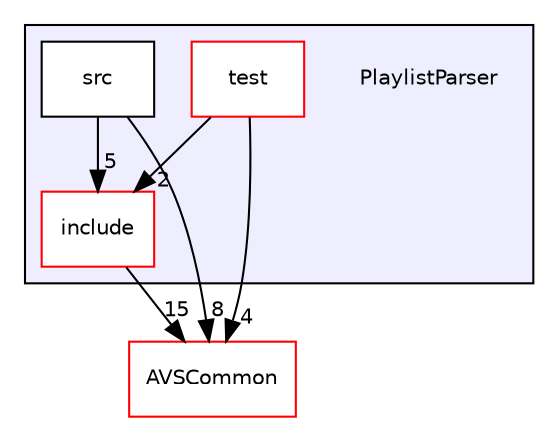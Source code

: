 digraph "/avs-cpp-sdk-tools/cm/autoCM_publicRepo/avs-device-sdk/PlaylistParser" {
  compound=true
  node [ fontsize="10", fontname="Helvetica"];
  edge [ labelfontsize="10", labelfontname="Helvetica"];
  subgraph clusterdir_655fbec917b1f23289d3ed8ec9803bf1 {
    graph [ bgcolor="#eeeeff", pencolor="black", label="" URL="dir_655fbec917b1f23289d3ed8ec9803bf1.html"];
    dir_655fbec917b1f23289d3ed8ec9803bf1 [shape=plaintext label="PlaylistParser"];
    dir_057ee5c37ac9c880ef5f0b623529f2e3 [shape=box label="include" color="red" fillcolor="white" style="filled" URL="dir_057ee5c37ac9c880ef5f0b623529f2e3.html"];
    dir_625880adbff518e99f53035dcc4daae5 [shape=box label="src" color="black" fillcolor="white" style="filled" URL="dir_625880adbff518e99f53035dcc4daae5.html"];
    dir_a53c2cb537b7e7636764989c8305debb [shape=box label="test" color="red" fillcolor="white" style="filled" URL="dir_a53c2cb537b7e7636764989c8305debb.html"];
  }
  dir_13e65effb2bde530b17b3d5eefcd0266 [shape=box label="AVSCommon" fillcolor="white" style="filled" color="red" URL="dir_13e65effb2bde530b17b3d5eefcd0266.html"];
  dir_625880adbff518e99f53035dcc4daae5->dir_13e65effb2bde530b17b3d5eefcd0266 [headlabel="8", labeldistance=1.5 headhref="dir_000242_000009.html"];
  dir_625880adbff518e99f53035dcc4daae5->dir_057ee5c37ac9c880ef5f0b623529f2e3 [headlabel="5", labeldistance=1.5 headhref="dir_000242_000240.html"];
  dir_a53c2cb537b7e7636764989c8305debb->dir_13e65effb2bde530b17b3d5eefcd0266 [headlabel="4", labeldistance=1.5 headhref="dir_000243_000009.html"];
  dir_a53c2cb537b7e7636764989c8305debb->dir_057ee5c37ac9c880ef5f0b623529f2e3 [headlabel="2", labeldistance=1.5 headhref="dir_000243_000240.html"];
  dir_057ee5c37ac9c880ef5f0b623529f2e3->dir_13e65effb2bde530b17b3d5eefcd0266 [headlabel="15", labeldistance=1.5 headhref="dir_000240_000009.html"];
}
